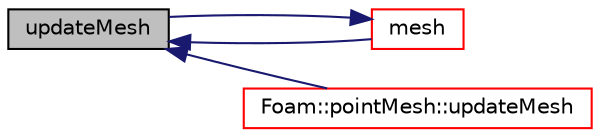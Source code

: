 digraph "updateMesh"
{
  bgcolor="transparent";
  edge [fontname="Helvetica",fontsize="10",labelfontname="Helvetica",labelfontsize="10"];
  node [fontname="Helvetica",fontsize="10",shape=record];
  rankdir="LR";
  Node426 [label="updateMesh",height=0.2,width=0.4,color="black", fillcolor="grey75", style="filled", fontcolor="black"];
  Node426 -> Node427 [dir="back",color="midnightblue",fontsize="10",style="solid",fontname="Helvetica"];
  Node427 [label="mesh",height=0.2,width=0.4,color="red",URL="$a28393.html#aef91dafeb65266e03215dad90e1d3ff8",tooltip="Return the mesh reference. "];
  Node427 -> Node426 [dir="back",color="midnightblue",fontsize="10",style="solid",fontname="Helvetica"];
  Node426 -> Node438 [dir="back",color="midnightblue",fontsize="10",style="solid",fontname="Helvetica"];
  Node438 [label="Foam::pointMesh::updateMesh",height=0.2,width=0.4,color="red",URL="$a28397.html#a9c8cde0b192708d622d874f8cc2df66d",tooltip="Update the mesh corresponding to given map. "];
}
